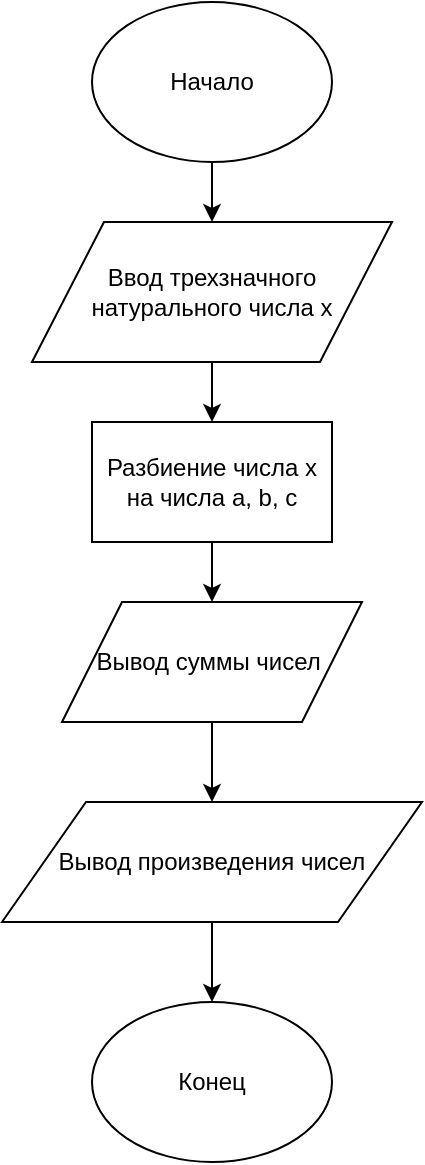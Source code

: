 <mxfile version="12.7.0" type="device" pages="4"><diagram id="nm5OgolGJlPV7jbM4Nis" name="task_1"><mxGraphModel dx="1230" dy="556" grid="1" gridSize="10" guides="1" tooltips="1" connect="1" arrows="1" fold="1" page="1" pageScale="1" pageWidth="827" pageHeight="1169" math="0" shadow="0"><root><mxCell id="0"/><mxCell id="1" parent="0"/><mxCell id="iwbt7_1Jwv2NuzugPw67-3" value="" style="edgeStyle=orthogonalEdgeStyle;rounded=0;orthogonalLoop=1;jettySize=auto;html=1;" edge="1" parent="1" source="iwbt7_1Jwv2NuzugPw67-1" target="iwbt7_1Jwv2NuzugPw67-2"><mxGeometry relative="1" as="geometry"/></mxCell><mxCell id="iwbt7_1Jwv2NuzugPw67-1" value="Начало&lt;br&gt;" style="ellipse;whiteSpace=wrap;html=1;" vertex="1" parent="1"><mxGeometry x="330" y="80" width="120" height="80" as="geometry"/></mxCell><mxCell id="iwbt7_1Jwv2NuzugPw67-5" value="" style="edgeStyle=orthogonalEdgeStyle;rounded=0;orthogonalLoop=1;jettySize=auto;html=1;" edge="1" parent="1" source="iwbt7_1Jwv2NuzugPw67-2" target="iwbt7_1Jwv2NuzugPw67-4"><mxGeometry relative="1" as="geometry"/></mxCell><mxCell id="iwbt7_1Jwv2NuzugPw67-2" value="Ввод трехзначного натурального числа х" style="shape=parallelogram;perimeter=parallelogramPerimeter;whiteSpace=wrap;html=1;" vertex="1" parent="1"><mxGeometry x="300" y="190" width="180" height="70" as="geometry"/></mxCell><mxCell id="iwbt7_1Jwv2NuzugPw67-7" value="" style="edgeStyle=orthogonalEdgeStyle;rounded=0;orthogonalLoop=1;jettySize=auto;html=1;" edge="1" parent="1" source="iwbt7_1Jwv2NuzugPw67-4"><mxGeometry relative="1" as="geometry"><mxPoint x="390" y="380" as="targetPoint"/></mxGeometry></mxCell><mxCell id="iwbt7_1Jwv2NuzugPw67-4" value="Разбиение числа х на числа a, b, c" style="rounded=0;whiteSpace=wrap;html=1;" vertex="1" parent="1"><mxGeometry x="330" y="290" width="120" height="60" as="geometry"/></mxCell><mxCell id="iwbt7_1Jwv2NuzugPw67-12" value="" style="edgeStyle=orthogonalEdgeStyle;rounded=0;orthogonalLoop=1;jettySize=auto;html=1;" edge="1" parent="1" source="iwbt7_1Jwv2NuzugPw67-9"><mxGeometry relative="1" as="geometry"><mxPoint x="390" y="480" as="targetPoint"/></mxGeometry></mxCell><mxCell id="iwbt7_1Jwv2NuzugPw67-9" value="Вывод суммы чисел&amp;nbsp;" style="shape=parallelogram;perimeter=parallelogramPerimeter;whiteSpace=wrap;html=1;" vertex="1" parent="1"><mxGeometry x="315" y="380" width="150" height="60" as="geometry"/></mxCell><mxCell id="iwbt7_1Jwv2NuzugPw67-18" value="" style="edgeStyle=orthogonalEdgeStyle;rounded=0;orthogonalLoop=1;jettySize=auto;html=1;entryX=0.5;entryY=0;entryDx=0;entryDy=0;" edge="1" parent="1" source="iwbt7_1Jwv2NuzugPw67-13" target="iwbt7_1Jwv2NuzugPw67-19"><mxGeometry relative="1" as="geometry"><mxPoint x="390" y="790" as="targetPoint"/></mxGeometry></mxCell><mxCell id="iwbt7_1Jwv2NuzugPw67-13" value="Вывод произведения чисел" style="shape=parallelogram;perimeter=parallelogramPerimeter;whiteSpace=wrap;html=1;" vertex="1" parent="1"><mxGeometry x="285" y="480" width="210" height="60" as="geometry"/></mxCell><mxCell id="iwbt7_1Jwv2NuzugPw67-19" value="Конец" style="ellipse;whiteSpace=wrap;html=1;" vertex="1" parent="1"><mxGeometry x="330" y="580" width="120" height="80" as="geometry"/></mxCell></root></mxGraphModel></diagram><diagram id="Xtlkq65dQbyvWEB7Qhnd" name="task_3"><mxGraphModel dx="1230" dy="556" grid="1" gridSize="10" guides="1" tooltips="1" connect="1" arrows="1" fold="1" page="1" pageScale="1" pageWidth="827" pageHeight="1169" math="0" shadow="0"><root><mxCell id="E2rvd_AMHT4KG78zSFB3-0"/><mxCell id="E2rvd_AMHT4KG78zSFB3-1" parent="E2rvd_AMHT4KG78zSFB3-0"/><mxCell id="HgN3vUtp_1aJFVLkzrOb-6" value="" style="edgeStyle=orthogonalEdgeStyle;rounded=0;orthogonalLoop=1;jettySize=auto;html=1;" edge="1" parent="E2rvd_AMHT4KG78zSFB3-1" source="E2rvd_AMHT4KG78zSFB3-3" target="HgN3vUtp_1aJFVLkzrOb-4"><mxGeometry relative="1" as="geometry"/></mxCell><mxCell id="E2rvd_AMHT4KG78zSFB3-3" value="Начало&lt;br&gt;" style="ellipse;whiteSpace=wrap;html=1;" vertex="1" parent="E2rvd_AMHT4KG78zSFB3-1"><mxGeometry x="353" y="40" width="120" height="80" as="geometry"/></mxCell><mxCell id="HgN3vUtp_1aJFVLkzrOb-9" value="" style="edgeStyle=orthogonalEdgeStyle;rounded=0;orthogonalLoop=1;jettySize=auto;html=1;" edge="1" parent="E2rvd_AMHT4KG78zSFB3-1" source="E2rvd_AMHT4KG78zSFB3-5" target="HgN3vUtp_1aJFVLkzrOb-8"><mxGeometry relative="1" as="geometry"/></mxCell><mxCell id="E2rvd_AMHT4KG78zSFB3-5" value="ввод чисел x1,y1" style="shape=parallelogram;perimeter=parallelogramPerimeter;whiteSpace=wrap;html=1;" vertex="1" parent="E2rvd_AMHT4KG78zSFB3-1"><mxGeometry x="323" y="230" width="180" height="60" as="geometry"/></mxCell><mxCell id="E2rvd_AMHT4KG78zSFB3-6" value="" style="edgeStyle=orthogonalEdgeStyle;rounded=0;orthogonalLoop=1;jettySize=auto;html=1;" edge="1" parent="E2rvd_AMHT4KG78zSFB3-1" source="E2rvd_AMHT4KG78zSFB3-7" target="E2rvd_AMHT4KG78zSFB3-9"><mxGeometry relative="1" as="geometry"/></mxCell><mxCell id="E2rvd_AMHT4KG78zSFB3-7" value="Вычисление k = (y1-y2 )/(x1-x2)" style="rounded=0;whiteSpace=wrap;html=1;" vertex="1" parent="E2rvd_AMHT4KG78zSFB3-1"><mxGeometry x="353" y="510" width="120" height="60" as="geometry"/></mxCell><mxCell id="E2rvd_AMHT4KG78zSFB3-8" value="" style="edgeStyle=orthogonalEdgeStyle;rounded=0;orthogonalLoop=1;jettySize=auto;html=1;" edge="1" parent="E2rvd_AMHT4KG78zSFB3-1" source="E2rvd_AMHT4KG78zSFB3-9" target="E2rvd_AMHT4KG78zSFB3-11"><mxGeometry relative="1" as="geometry"/></mxCell><mxCell id="E2rvd_AMHT4KG78zSFB3-9" value="Вычисление b = y2 - k*x2" style="rounded=0;whiteSpace=wrap;html=1;" vertex="1" parent="E2rvd_AMHT4KG78zSFB3-1"><mxGeometry x="353" y="600" width="120" height="60" as="geometry"/></mxCell><mxCell id="E2rvd_AMHT4KG78zSFB3-10" value="" style="edgeStyle=orthogonalEdgeStyle;rounded=0;orthogonalLoop=1;jettySize=auto;html=1;entryX=0.5;entryY=0;entryDx=0;entryDy=0;" edge="1" parent="E2rvd_AMHT4KG78zSFB3-1" source="E2rvd_AMHT4KG78zSFB3-11" target="E2rvd_AMHT4KG78zSFB3-12"><mxGeometry relative="1" as="geometry"><mxPoint x="413" y="800" as="targetPoint"/></mxGeometry></mxCell><mxCell id="E2rvd_AMHT4KG78zSFB3-11" value="Вывод уравнения&amp;nbsp;" style="shape=parallelogram;perimeter=parallelogramPerimeter;whiteSpace=wrap;html=1;" vertex="1" parent="E2rvd_AMHT4KG78zSFB3-1"><mxGeometry x="338" y="700" width="150" height="60" as="geometry"/></mxCell><mxCell id="E2rvd_AMHT4KG78zSFB3-12" value="Конец" style="ellipse;whiteSpace=wrap;html=1;" vertex="1" parent="E2rvd_AMHT4KG78zSFB3-1"><mxGeometry x="353" y="790" width="120" height="80" as="geometry"/></mxCell><mxCell id="HgN3vUtp_1aJFVLkzrOb-11" value="" style="edgeStyle=orthogonalEdgeStyle;rounded=0;orthogonalLoop=1;jettySize=auto;html=1;" edge="1" parent="E2rvd_AMHT4KG78zSFB3-1" source="HgN3vUtp_1aJFVLkzrOb-3" target="E2rvd_AMHT4KG78zSFB3-7"><mxGeometry relative="1" as="geometry"/></mxCell><mxCell id="HgN3vUtp_1aJFVLkzrOb-3" value="ввод чисел x2,y2" style="shape=parallelogram;perimeter=parallelogramPerimeter;whiteSpace=wrap;html=1;" vertex="1" parent="E2rvd_AMHT4KG78zSFB3-1"><mxGeometry x="318" y="410" width="180" height="60" as="geometry"/></mxCell><mxCell id="HgN3vUtp_1aJFVLkzrOb-7" value="" style="edgeStyle=orthogonalEdgeStyle;rounded=0;orthogonalLoop=1;jettySize=auto;html=1;" edge="1" parent="E2rvd_AMHT4KG78zSFB3-1" source="HgN3vUtp_1aJFVLkzrOb-4" target="E2rvd_AMHT4KG78zSFB3-5"><mxGeometry relative="1" as="geometry"/></mxCell><mxCell id="HgN3vUtp_1aJFVLkzrOb-4" value="&lt;span style=&quot;white-space: normal&quot;&gt;Вывод сообщения с предложением ввести первую точку&lt;/span&gt;" style="shape=parallelogram;perimeter=parallelogramPerimeter;whiteSpace=wrap;html=1;" vertex="1" parent="E2rvd_AMHT4KG78zSFB3-1"><mxGeometry x="330" y="140" width="170" height="60" as="geometry"/></mxCell><mxCell id="HgN3vUtp_1aJFVLkzrOb-10" value="" style="edgeStyle=orthogonalEdgeStyle;rounded=0;orthogonalLoop=1;jettySize=auto;html=1;" edge="1" parent="E2rvd_AMHT4KG78zSFB3-1" source="HgN3vUtp_1aJFVLkzrOb-8" target="HgN3vUtp_1aJFVLkzrOb-3"><mxGeometry relative="1" as="geometry"/></mxCell><mxCell id="HgN3vUtp_1aJFVLkzrOb-8" value="&lt;span style=&quot;white-space: normal&quot;&gt;Вывод сообщения с предложением ввести вторую точку&lt;/span&gt;" style="shape=parallelogram;perimeter=parallelogramPerimeter;whiteSpace=wrap;html=1;" vertex="1" parent="E2rvd_AMHT4KG78zSFB3-1"><mxGeometry x="323" y="320" width="170" height="60" as="geometry"/></mxCell></root></mxGraphModel></diagram><diagram id="kr23ZcLZ-b-3Iu8KiOQo" name="task_4"><mxGraphModel dx="1230" dy="556" grid="1" gridSize="10" guides="1" tooltips="1" connect="1" arrows="1" fold="1" page="1" pageScale="1" pageWidth="827" pageHeight="1169" math="0" shadow="0"><root><mxCell id="8rcEhDOpRyY4mppwS275-0"/><mxCell id="8rcEhDOpRyY4mppwS275-1" parent="8rcEhDOpRyY4mppwS275-0"/><mxCell id="hjhibfZeG7FkdqC4SKF0-4" value="" style="edgeStyle=orthogonalEdgeStyle;rounded=0;orthogonalLoop=1;jettySize=auto;html=1;" edge="1" parent="8rcEhDOpRyY4mppwS275-1" source="hjhibfZeG7FkdqC4SKF0-2" target="hjhibfZeG7FkdqC4SKF0-3"><mxGeometry relative="1" as="geometry"/></mxCell><mxCell id="hjhibfZeG7FkdqC4SKF0-2" value="Начало&lt;br&gt;" style="ellipse;whiteSpace=wrap;html=1;" vertex="1" parent="8rcEhDOpRyY4mppwS275-1"><mxGeometry x="353" width="120" height="80" as="geometry"/></mxCell><mxCell id="hjhibfZeG7FkdqC4SKF0-6" value="" style="edgeStyle=orthogonalEdgeStyle;rounded=0;orthogonalLoop=1;jettySize=auto;html=1;" edge="1" parent="8rcEhDOpRyY4mppwS275-1" source="hjhibfZeG7FkdqC4SKF0-3" target="hjhibfZeG7FkdqC4SKF0-5"><mxGeometry relative="1" as="geometry"/></mxCell><mxCell id="hjhibfZeG7FkdqC4SKF0-3" value="Вывод запроса на введение натуральных чисел диапазона a1,a2&amp;nbsp;" style="shape=parallelogram;perimeter=parallelogramPerimeter;whiteSpace=wrap;html=1;" vertex="1" parent="8rcEhDOpRyY4mppwS275-1"><mxGeometry x="338" y="110" width="150" height="60" as="geometry"/></mxCell><mxCell id="hjhibfZeG7FkdqC4SKF0-8" value="" style="edgeStyle=orthogonalEdgeStyle;rounded=0;orthogonalLoop=1;jettySize=auto;html=1;" edge="1" parent="8rcEhDOpRyY4mppwS275-1" source="hjhibfZeG7FkdqC4SKF0-5" target="hjhibfZeG7FkdqC4SKF0-7"><mxGeometry relative="1" as="geometry"/></mxCell><mxCell id="hjhibfZeG7FkdqC4SKF0-5" value="Ввод значений a1,a2" style="shape=parallelogram;perimeter=parallelogramPerimeter;whiteSpace=wrap;html=1;" vertex="1" parent="8rcEhDOpRyY4mppwS275-1"><mxGeometry x="338" y="200" width="150" height="60" as="geometry"/></mxCell><mxCell id="hjhibfZeG7FkdqC4SKF0-14" value="" style="edgeStyle=orthogonalEdgeStyle;rounded=0;orthogonalLoop=1;jettySize=auto;html=1;" edge="1" parent="8rcEhDOpRyY4mppwS275-1" source="hjhibfZeG7FkdqC4SKF0-7" target="hjhibfZeG7FkdqC4SKF0-10"><mxGeometry relative="1" as="geometry"/></mxCell><mxCell id="hjhibfZeG7FkdqC4SKF0-7" value="Вывод значения в диапазоне от a1 до a2" style="shape=parallelogram;perimeter=parallelogramPerimeter;whiteSpace=wrap;html=1;" vertex="1" parent="8rcEhDOpRyY4mppwS275-1"><mxGeometry x="337" y="290" width="152" height="60" as="geometry"/></mxCell><mxCell id="hjhibfZeG7FkdqC4SKF0-9" value="" style="edgeStyle=orthogonalEdgeStyle;rounded=0;orthogonalLoop=1;jettySize=auto;html=1;" edge="1" parent="8rcEhDOpRyY4mppwS275-1" source="hjhibfZeG7FkdqC4SKF0-10" target="hjhibfZeG7FkdqC4SKF0-12"><mxGeometry relative="1" as="geometry"/></mxCell><mxCell id="hjhibfZeG7FkdqC4SKF0-10" value="Вывод запроса на введение вещественных чисел диапазона b1,b2&amp;nbsp;" style="shape=parallelogram;perimeter=parallelogramPerimeter;whiteSpace=wrap;html=1;" vertex="1" parent="8rcEhDOpRyY4mppwS275-1"><mxGeometry x="331" y="390" width="150" height="60" as="geometry"/></mxCell><mxCell id="hjhibfZeG7FkdqC4SKF0-11" value="" style="edgeStyle=orthogonalEdgeStyle;rounded=0;orthogonalLoop=1;jettySize=auto;html=1;" edge="1" parent="8rcEhDOpRyY4mppwS275-1" source="hjhibfZeG7FkdqC4SKF0-12" target="hjhibfZeG7FkdqC4SKF0-13"><mxGeometry relative="1" as="geometry"/></mxCell><mxCell id="hjhibfZeG7FkdqC4SKF0-12" value="Ввод значений b1,b2" style="shape=parallelogram;perimeter=parallelogramPerimeter;whiteSpace=wrap;html=1;" vertex="1" parent="8rcEhDOpRyY4mppwS275-1"><mxGeometry x="331" y="480" width="150" height="60" as="geometry"/></mxCell><mxCell id="hjhibfZeG7FkdqC4SKF0-18" value="" style="edgeStyle=orthogonalEdgeStyle;rounded=0;orthogonalLoop=1;jettySize=auto;html=1;" edge="1" parent="8rcEhDOpRyY4mppwS275-1" source="hjhibfZeG7FkdqC4SKF0-13" target="hjhibfZeG7FkdqC4SKF0-16"><mxGeometry relative="1" as="geometry"/></mxCell><mxCell id="hjhibfZeG7FkdqC4SKF0-13" value="Вывод значения в диапазоне от b1 до b2" style="shape=parallelogram;perimeter=parallelogramPerimeter;whiteSpace=wrap;html=1;" vertex="1" parent="8rcEhDOpRyY4mppwS275-1"><mxGeometry x="330" y="570" width="152" height="60" as="geometry"/></mxCell><mxCell id="hjhibfZeG7FkdqC4SKF0-15" value="" style="edgeStyle=orthogonalEdgeStyle;rounded=0;orthogonalLoop=1;jettySize=auto;html=1;" edge="1" parent="8rcEhDOpRyY4mppwS275-1" source="hjhibfZeG7FkdqC4SKF0-16" target="hjhibfZeG7FkdqC4SKF0-17"><mxGeometry relative="1" as="geometry"/></mxCell><mxCell id="hjhibfZeG7FkdqC4SKF0-16" value="Вывод запроса на введение букв диапазона s1,s2&amp;nbsp;" style="shape=parallelogram;perimeter=parallelogramPerimeter;whiteSpace=wrap;html=1;" vertex="1" parent="8rcEhDOpRyY4mppwS275-1"><mxGeometry x="323" y="660" width="150" height="60" as="geometry"/></mxCell><mxCell id="hjhibfZeG7FkdqC4SKF0-20" value="" style="edgeStyle=orthogonalEdgeStyle;rounded=0;orthogonalLoop=1;jettySize=auto;html=1;" edge="1" parent="8rcEhDOpRyY4mppwS275-1" source="hjhibfZeG7FkdqC4SKF0-17" target="hjhibfZeG7FkdqC4SKF0-19"><mxGeometry relative="1" as="geometry"/></mxCell><mxCell id="hjhibfZeG7FkdqC4SKF0-17" value="Ввод значений s1,s2" style="shape=parallelogram;perimeter=parallelogramPerimeter;whiteSpace=wrap;html=1;" vertex="1" parent="8rcEhDOpRyY4mppwS275-1"><mxGeometry x="323" y="750" width="150" height="60" as="geometry"/></mxCell><mxCell id="hjhibfZeG7FkdqC4SKF0-22" value="" style="edgeStyle=orthogonalEdgeStyle;rounded=0;orthogonalLoop=1;jettySize=auto;html=1;" edge="1" parent="8rcEhDOpRyY4mppwS275-1" source="hjhibfZeG7FkdqC4SKF0-19" target="hjhibfZeG7FkdqC4SKF0-21"><mxGeometry relative="1" as="geometry"/></mxCell><mxCell id="hjhibfZeG7FkdqC4SKF0-19" value="преобразование s1,s2 в числа unicode" style="rounded=0;whiteSpace=wrap;html=1;" vertex="1" parent="8rcEhDOpRyY4mppwS275-1"><mxGeometry x="338" y="840" width="120" height="60" as="geometry"/></mxCell><mxCell id="hjhibfZeG7FkdqC4SKF0-24" value="" style="edgeStyle=orthogonalEdgeStyle;rounded=0;orthogonalLoop=1;jettySize=auto;html=1;" edge="1" parent="8rcEhDOpRyY4mppwS275-1" source="hjhibfZeG7FkdqC4SKF0-21" target="hjhibfZeG7FkdqC4SKF0-23"><mxGeometry relative="1" as="geometry"/></mxCell><mxCell id="hjhibfZeG7FkdqC4SKF0-21" value="Генерирование рандомного числа s3 в диапазоне от s1 до s2" style="rounded=0;whiteSpace=wrap;html=1;" vertex="1" parent="8rcEhDOpRyY4mppwS275-1"><mxGeometry x="338" y="930" width="120" height="60" as="geometry"/></mxCell><mxCell id="hjhibfZeG7FkdqC4SKF0-26" value="" style="edgeStyle=orthogonalEdgeStyle;rounded=0;orthogonalLoop=1;jettySize=auto;html=1;" edge="1" parent="8rcEhDOpRyY4mppwS275-1" source="hjhibfZeG7FkdqC4SKF0-23" target="hjhibfZeG7FkdqC4SKF0-25"><mxGeometry relative="1" as="geometry"/></mxCell><mxCell id="hjhibfZeG7FkdqC4SKF0-23" value="Перевод числа s3 в символ unicode (букву)" style="rounded=0;whiteSpace=wrap;html=1;" vertex="1" parent="8rcEhDOpRyY4mppwS275-1"><mxGeometry x="338" y="1010" width="120" height="60" as="geometry"/></mxCell><mxCell id="hjhibfZeG7FkdqC4SKF0-28" value="" style="edgeStyle=orthogonalEdgeStyle;rounded=0;orthogonalLoop=1;jettySize=auto;html=1;" edge="1" parent="8rcEhDOpRyY4mppwS275-1" source="hjhibfZeG7FkdqC4SKF0-25"><mxGeometry relative="1" as="geometry"><mxPoint x="568" y="1130" as="targetPoint"/></mxGeometry></mxCell><mxCell id="hjhibfZeG7FkdqC4SKF0-25" value="Вывод получившейся буквы" style="shape=parallelogram;perimeter=parallelogramPerimeter;whiteSpace=wrap;html=1;" vertex="1" parent="8rcEhDOpRyY4mppwS275-1"><mxGeometry x="323" y="1100" width="150" height="60" as="geometry"/></mxCell><mxCell id="hjhibfZeG7FkdqC4SKF0-29" value="Конец" style="ellipse;whiteSpace=wrap;html=1;" vertex="1" parent="8rcEhDOpRyY4mppwS275-1"><mxGeometry x="570" y="1090" width="120" height="80" as="geometry"/></mxCell></root></mxGraphModel></diagram><diagram id="f86Cp-oO1OMZmbI8ZfVZ" name="task_5"><mxGraphModel dx="1230" dy="556" grid="1" gridSize="10" guides="1" tooltips="1" connect="1" arrows="1" fold="1" page="1" pageScale="1" pageWidth="827" pageHeight="1169" math="0" shadow="0"><root><mxCell id="aEkG2Bgh0qnNbxiio51C-0"/><mxCell id="aEkG2Bgh0qnNbxiio51C-1" parent="aEkG2Bgh0qnNbxiio51C-0"/><mxCell id="aEkG2Bgh0qnNbxiio51C-4" value="" style="edgeStyle=orthogonalEdgeStyle;rounded=0;orthogonalLoop=1;jettySize=auto;html=1;" edge="1" parent="aEkG2Bgh0qnNbxiio51C-1" source="aEkG2Bgh0qnNbxiio51C-2" target="aEkG2Bgh0qnNbxiio51C-3"><mxGeometry relative="1" as="geometry"/></mxCell><mxCell id="aEkG2Bgh0qnNbxiio51C-2" value="Начало&lt;br&gt;" style="ellipse;whiteSpace=wrap;html=1;" vertex="1" parent="aEkG2Bgh0qnNbxiio51C-1"><mxGeometry x="360" y="30" width="120" height="80" as="geometry"/></mxCell><mxCell id="aEkG2Bgh0qnNbxiio51C-6" value="" style="edgeStyle=orthogonalEdgeStyle;rounded=0;orthogonalLoop=1;jettySize=auto;html=1;" edge="1" parent="aEkG2Bgh0qnNbxiio51C-1" source="aEkG2Bgh0qnNbxiio51C-3" target="aEkG2Bgh0qnNbxiio51C-5"><mxGeometry relative="1" as="geometry"/></mxCell><mxCell id="aEkG2Bgh0qnNbxiio51C-3" value="Ввод буквы 1&lt;br&gt;Ввод буквы 2" style="shape=parallelogram;perimeter=parallelogramPerimeter;whiteSpace=wrap;html=1;" vertex="1" parent="aEkG2Bgh0qnNbxiio51C-1"><mxGeometry x="360" y="140" width="120" height="60" as="geometry"/></mxCell><mxCell id="aEkG2Bgh0qnNbxiio51C-8" value="" style="edgeStyle=orthogonalEdgeStyle;rounded=0;orthogonalLoop=1;jettySize=auto;html=1;" edge="1" parent="aEkG2Bgh0qnNbxiio51C-1" source="aEkG2Bgh0qnNbxiio51C-5" target="aEkG2Bgh0qnNbxiio51C-7"><mxGeometry relative="1" as="geometry"/></mxCell><mxCell id="aEkG2Bgh0qnNbxiio51C-5" value="Определение числа unicode для каждой буквы в переменные l1,l2" style="rounded=0;whiteSpace=wrap;html=1;" vertex="1" parent="aEkG2Bgh0qnNbxiio51C-1"><mxGeometry x="360" y="230" width="120" height="60" as="geometry"/></mxCell><mxCell id="aEkG2Bgh0qnNbxiio51C-10" value="" style="edgeStyle=orthogonalEdgeStyle;rounded=0;orthogonalLoop=1;jettySize=auto;html=1;" edge="1" parent="aEkG2Bgh0qnNbxiio51C-1" source="aEkG2Bgh0qnNbxiio51C-7" target="aEkG2Bgh0qnNbxiio51C-9"><mxGeometry relative="1" as="geometry"/></mxCell><mxCell id="aEkG2Bgh0qnNbxiio51C-7" value="Вычитание из l1,l2 97&amp;nbsp;&lt;br&gt;#т.к 97 символов до английской a" style="rounded=0;whiteSpace=wrap;html=1;" vertex="1" parent="aEkG2Bgh0qnNbxiio51C-1"><mxGeometry x="360" y="320" width="120" height="60" as="geometry"/></mxCell><mxCell id="eBNVfm9cA_Uj-izipJI_-1" value="" style="edgeStyle=orthogonalEdgeStyle;rounded=0;orthogonalLoop=1;jettySize=auto;html=1;" edge="1" parent="aEkG2Bgh0qnNbxiio51C-1" source="aEkG2Bgh0qnNbxiio51C-9" target="eBNVfm9cA_Uj-izipJI_-0"><mxGeometry relative="1" as="geometry"/></mxCell><mxCell id="aEkG2Bgh0qnNbxiio51C-9" value="Вывод получившихся l1,l2 для каждой буквы" style="shape=parallelogram;perimeter=parallelogramPerimeter;whiteSpace=wrap;html=1;" vertex="1" parent="aEkG2Bgh0qnNbxiio51C-1"><mxGeometry x="345" y="410" width="150" height="60" as="geometry"/></mxCell><mxCell id="aEkG2Bgh0qnNbxiio51C-15" value="" style="edgeStyle=orthogonalEdgeStyle;rounded=0;orthogonalLoop=1;jettySize=auto;html=1;" edge="1" parent="aEkG2Bgh0qnNbxiio51C-1" source="aEkG2Bgh0qnNbxiio51C-13" target="aEkG2Bgh0qnNbxiio51C-14"><mxGeometry relative="1" as="geometry"/></mxCell><mxCell id="aEkG2Bgh0qnNbxiio51C-13" value="Вывод l3" style="shape=parallelogram;perimeter=parallelogramPerimeter;whiteSpace=wrap;html=1;" vertex="1" parent="aEkG2Bgh0qnNbxiio51C-1"><mxGeometry x="350" y="610" width="140" height="60" as="geometry"/></mxCell><mxCell id="aEkG2Bgh0qnNbxiio51C-14" value="Конец" style="ellipse;whiteSpace=wrap;html=1;" vertex="1" parent="aEkG2Bgh0qnNbxiio51C-1"><mxGeometry x="360" y="700" width="120" height="80" as="geometry"/></mxCell><mxCell id="eBNVfm9cA_Uj-izipJI_-2" value="" style="edgeStyle=orthogonalEdgeStyle;rounded=0;orthogonalLoop=1;jettySize=auto;html=1;" edge="1" parent="aEkG2Bgh0qnNbxiio51C-1" source="eBNVfm9cA_Uj-izipJI_-0" target="aEkG2Bgh0qnNbxiio51C-13"><mxGeometry relative="1" as="geometry"/></mxCell><mxCell id="eBNVfm9cA_Uj-izipJI_-0" value="&lt;span style=&quot;white-space: normal&quot;&gt;Подсчет l3=abs(l1-l2-1)&lt;/span&gt;" style="rounded=0;whiteSpace=wrap;html=1;" vertex="1" parent="aEkG2Bgh0qnNbxiio51C-1"><mxGeometry x="353" y="510" width="120" height="60" as="geometry"/></mxCell></root></mxGraphModel></diagram></mxfile>